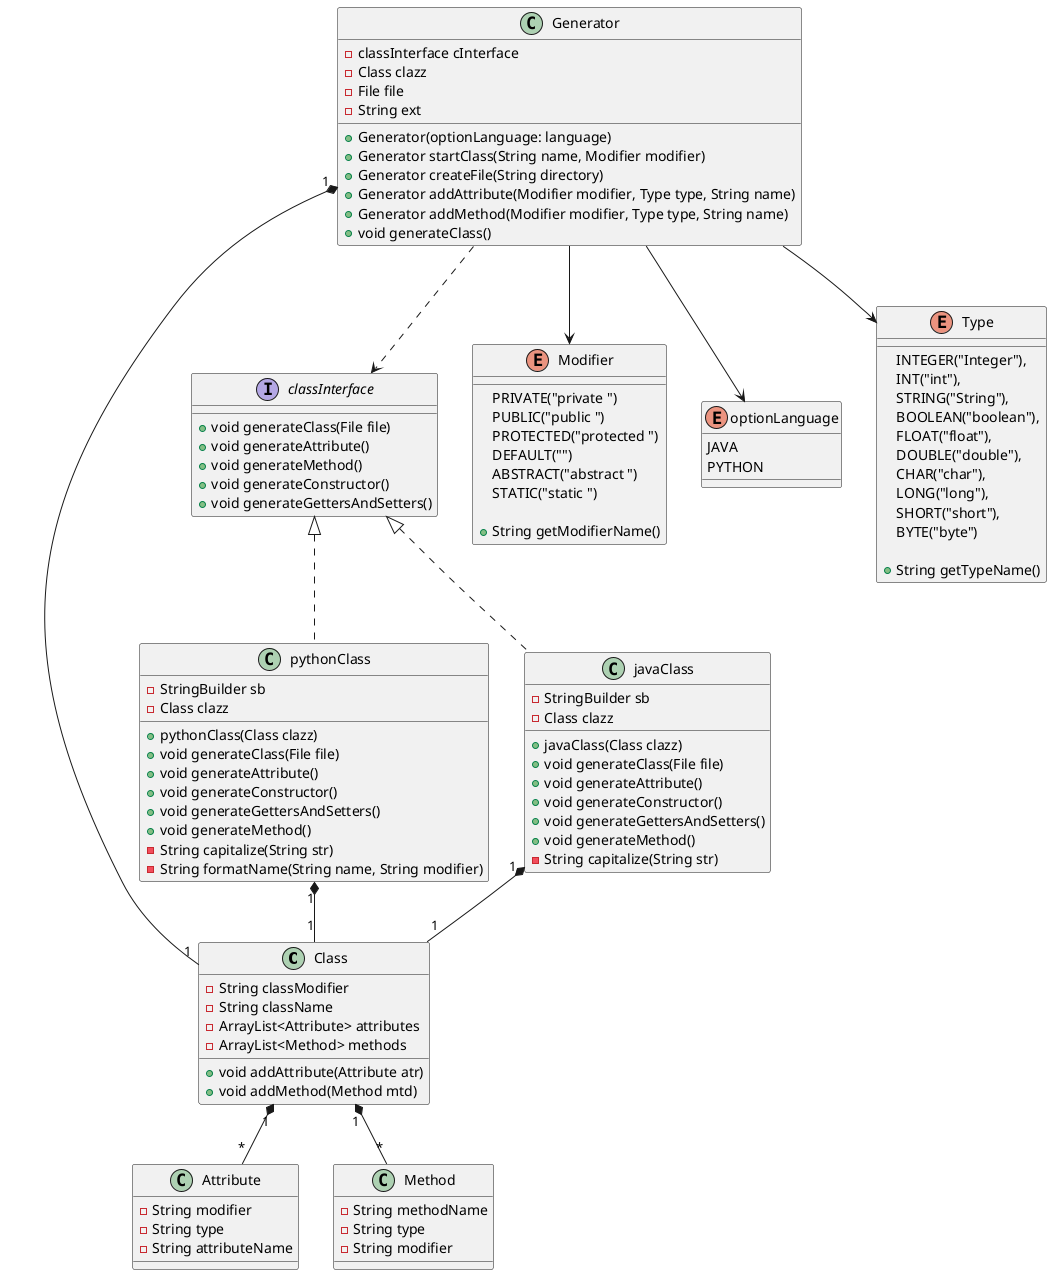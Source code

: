 @startuml Diagrama

class Class {
    - String classModifier
    - String className
    - ArrayList<Attribute> attributes
    - ArrayList<Method> methods
    
    + void addAttribute(Attribute atr)
    + void addMethod(Method mtd)
}

class Attribute {
    - String modifier
    - String type
    - String attributeName
}

class Generator {
    - classInterface cInterface
    - Class clazz
    - File file
    - String ext

    + Generator(optionLanguage: language)
    + Generator startClass(String name, Modifier modifier)
    + Generator createFile(String directory)
    + Generator addAttribute(Modifier modifier, Type type, String name)
    + Generator addMethod(Modifier modifier, Type type, String name)
    + void generateClass()
}

interface classInterface {
    + void generateClass(File file)
    + void generateAttribute()
    + void generateMethod()
    + void generateConstructor()
    + void generateGettersAndSetters()
}

class pythonClass implements classInterface {
    - StringBuilder sb
    - Class clazz

    + pythonClass(Class clazz)
    + void generateClass(File file)
    + void generateAttribute()
    + void generateConstructor()
    + void generateGettersAndSetters()
    + void generateMethod()
    - String capitalize(String str)
    - String formatName(String name, String modifier)
}

class javaClass implements classInterface {
    - StringBuilder sb
    - Class clazz

    + javaClass(Class clazz)
    + void generateClass(File file)
    + void generateAttribute()
    + void generateConstructor()
    + void generateGettersAndSetters()
    + void generateMethod()
    - String capitalize(String str)
}

   class Method {
        - String methodName
        - String type
        - String modifier
    }

    enum Modifier {

        PRIVATE("private ")
        PUBLIC("public ")
        PROTECTED("protected ")
        DEFAULT("")
        ABSTRACT("abstract ")
        STATIC("static ")

        + String getModifierName()
    }

    enum optionLanguage {

        JAVA
        PYTHON
    }

     enum Type {
        INTEGER("Integer"),
        INT("int"),
        STRING("String"),
        BOOLEAN("boolean"),
        FLOAT("float"),
        DOUBLE("double"),
        CHAR("char"),
        LONG("long"),
        SHORT("short"),
        BYTE("byte")

        + String getTypeName()
    }


Class "1" *-- "*" Attribute
Class "1" *-- "*" Method
Generator "1" *-- "1" Class
javaClass "1" *-- "1" Class
pythonClass "1" *-- "1" Class
Generator ..> classInterface
Generator --> Modifier
Generator --> Type
Generator --> optionLanguage

@enduml